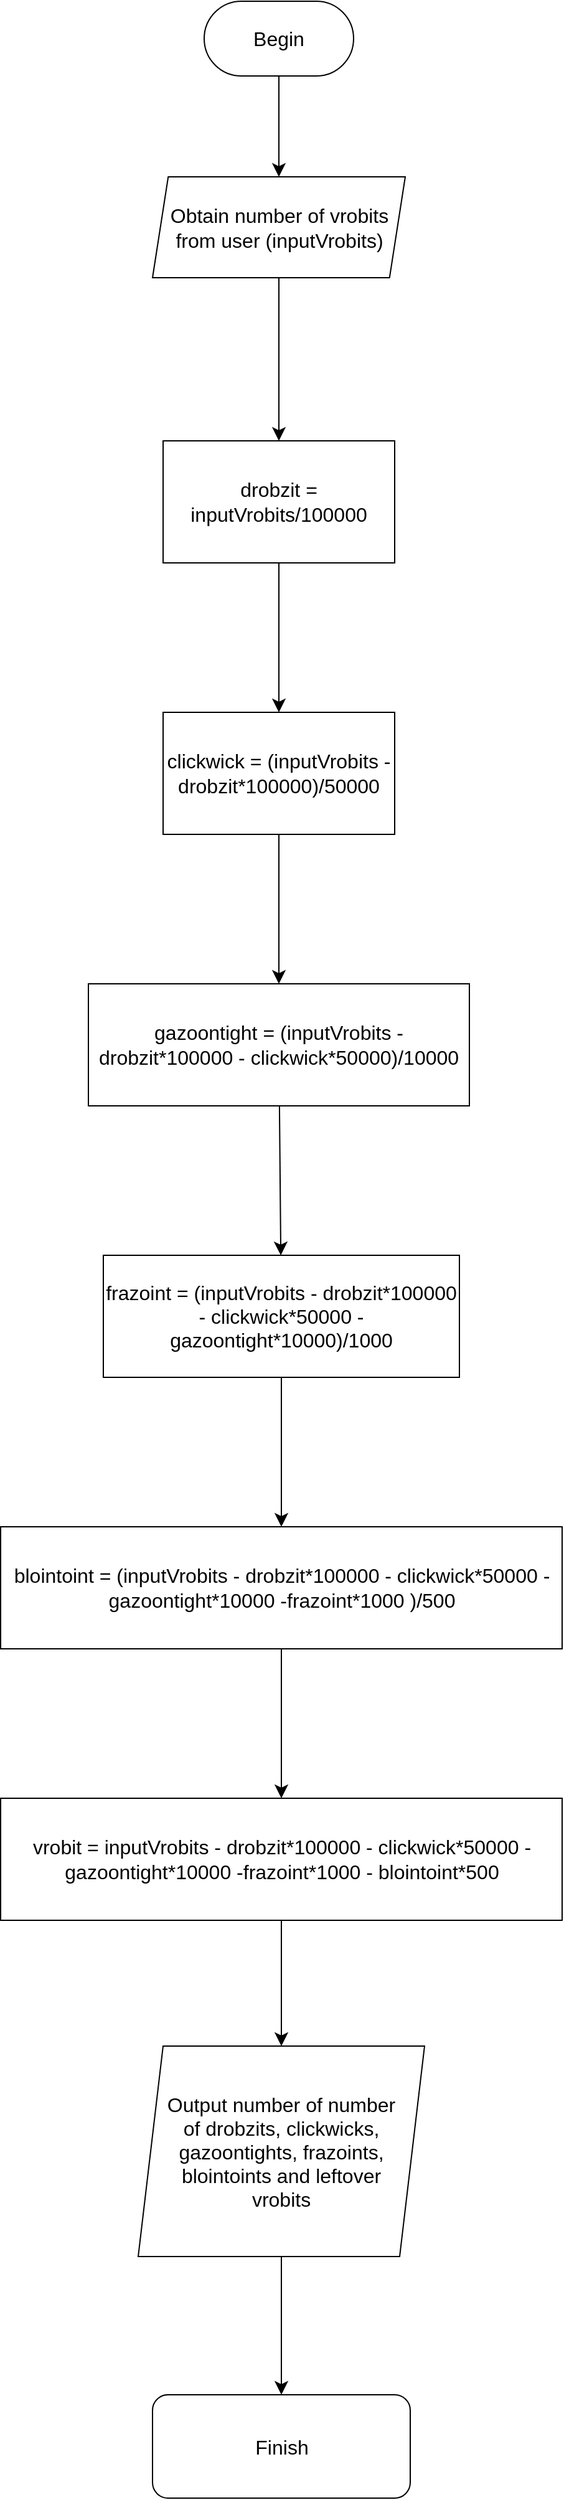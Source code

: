 <mxfile version="20.8.3" type="github">
  <diagram id="hhPXo_21CQ6GM49i9aAH" name="Page-1">
    <mxGraphModel dx="1173" dy="1267" grid="0" gridSize="10" guides="1" tooltips="1" connect="1" arrows="1" fold="1" page="0" pageScale="1" pageWidth="827" pageHeight="1169" math="0" shadow="0">
      <root>
        <mxCell id="0" />
        <mxCell id="1" parent="0" />
        <mxCell id="Lni63jejwht1ameaPv6V-1" value="Begin" style="rounded=1;whiteSpace=wrap;html=1;fontSize=16;arcSize=50;" vertex="1" parent="1">
          <mxGeometry x="84" y="-77" width="120" height="60" as="geometry" />
        </mxCell>
        <mxCell id="Lni63jejwht1ameaPv6V-5" value="" style="edgeStyle=none;curved=1;rounded=0;orthogonalLoop=1;jettySize=auto;html=1;fontSize=12;startSize=8;endSize=8;" edge="1" parent="1" source="Lni63jejwht1ameaPv6V-2" target="Lni63jejwht1ameaPv6V-4">
          <mxGeometry relative="1" as="geometry" />
        </mxCell>
        <mxCell id="Lni63jejwht1ameaPv6V-2" value="Obtain number of vrobits from user (inputVrobits)" style="shape=parallelogram;perimeter=parallelogramPerimeter;whiteSpace=wrap;html=1;fixedSize=1;fontSize=16;size=12.619;" vertex="1" parent="1">
          <mxGeometry x="42.5" y="64" width="203" height="81" as="geometry" />
        </mxCell>
        <mxCell id="Lni63jejwht1ameaPv6V-3" value="" style="endArrow=classic;html=1;rounded=0;fontSize=12;startSize=8;endSize=8;curved=1;exitX=0.5;exitY=1;exitDx=0;exitDy=0;" edge="1" parent="1" source="Lni63jejwht1ameaPv6V-1" target="Lni63jejwht1ameaPv6V-2">
          <mxGeometry width="50" height="50" relative="1" as="geometry">
            <mxPoint x="175" y="225" as="sourcePoint" />
            <mxPoint x="225" y="175" as="targetPoint" />
          </mxGeometry>
        </mxCell>
        <mxCell id="Lni63jejwht1ameaPv6V-7" value="" style="edgeStyle=none;curved=1;rounded=0;orthogonalLoop=1;jettySize=auto;html=1;fontSize=12;startSize=8;endSize=8;" edge="1" parent="1" source="Lni63jejwht1ameaPv6V-4" target="Lni63jejwht1ameaPv6V-6">
          <mxGeometry relative="1" as="geometry" />
        </mxCell>
        <mxCell id="Lni63jejwht1ameaPv6V-4" value="drobzit = inputVrobits/100000" style="whiteSpace=wrap;html=1;fontSize=16;" vertex="1" parent="1">
          <mxGeometry x="51" y="276" width="186" height="98" as="geometry" />
        </mxCell>
        <mxCell id="Lni63jejwht1ameaPv6V-9" value="" style="edgeStyle=none;curved=1;rounded=0;orthogonalLoop=1;jettySize=auto;html=1;fontSize=12;startSize=8;endSize=8;" edge="1" parent="1" source="Lni63jejwht1ameaPv6V-6" target="Lni63jejwht1ameaPv6V-8">
          <mxGeometry relative="1" as="geometry" />
        </mxCell>
        <mxCell id="Lni63jejwht1ameaPv6V-6" value="clickwick = (inputVrobits - drobzit*100000)/50000" style="whiteSpace=wrap;html=1;fontSize=16;" vertex="1" parent="1">
          <mxGeometry x="51" y="494" width="186" height="98" as="geometry" />
        </mxCell>
        <mxCell id="Lni63jejwht1ameaPv6V-12" value="" style="edgeStyle=none;curved=1;rounded=0;orthogonalLoop=1;jettySize=auto;html=1;fontSize=12;startSize=8;endSize=8;" edge="1" parent="1" source="Lni63jejwht1ameaPv6V-8" target="Lni63jejwht1ameaPv6V-11">
          <mxGeometry relative="1" as="geometry" />
        </mxCell>
        <mxCell id="Lni63jejwht1ameaPv6V-8" value="gazoontight = (inputVrobits - drobzit*100000 - clickwick*50000)/10000" style="whiteSpace=wrap;html=1;fontSize=16;" vertex="1" parent="1">
          <mxGeometry x="-9" y="712" width="306" height="98" as="geometry" />
        </mxCell>
        <mxCell id="Lni63jejwht1ameaPv6V-15" value="" style="edgeStyle=none;curved=1;rounded=0;orthogonalLoop=1;jettySize=auto;html=1;fontSize=12;startSize=8;endSize=8;" edge="1" parent="1" source="Lni63jejwht1ameaPv6V-11" target="Lni63jejwht1ameaPv6V-14">
          <mxGeometry relative="1" as="geometry" />
        </mxCell>
        <mxCell id="Lni63jejwht1ameaPv6V-11" value="frazoint = (inputVrobits - drobzit*100000 - clickwick*50000 - gazoontight*10000)/1000" style="whiteSpace=wrap;html=1;fontSize=16;" vertex="1" parent="1">
          <mxGeometry x="3" y="930" width="286" height="98" as="geometry" />
        </mxCell>
        <mxCell id="Lni63jejwht1ameaPv6V-17" value="" style="edgeStyle=none;curved=1;rounded=0;orthogonalLoop=1;jettySize=auto;html=1;fontSize=12;startSize=8;endSize=8;" edge="1" parent="1" source="Lni63jejwht1ameaPv6V-14" target="Lni63jejwht1ameaPv6V-16">
          <mxGeometry relative="1" as="geometry" />
        </mxCell>
        <mxCell id="Lni63jejwht1ameaPv6V-14" value="blointoint = (inputVrobits - drobzit*100000 - clickwick*50000 - gazoontight*10000 -frazoint*1000 )/500" style="whiteSpace=wrap;html=1;fontSize=16;" vertex="1" parent="1">
          <mxGeometry x="-79.5" y="1148" width="451" height="98" as="geometry" />
        </mxCell>
        <mxCell id="Lni63jejwht1ameaPv6V-19" value="" style="edgeStyle=none;curved=1;rounded=0;orthogonalLoop=1;jettySize=auto;html=1;fontSize=12;startSize=8;endSize=8;" edge="1" parent="1" source="Lni63jejwht1ameaPv6V-16" target="Lni63jejwht1ameaPv6V-18">
          <mxGeometry relative="1" as="geometry" />
        </mxCell>
        <mxCell id="Lni63jejwht1ameaPv6V-16" value="vrobit = inputVrobits - drobzit*100000 - clickwick*50000 - gazoontight*10000 -frazoint*1000 - blointoint*500" style="whiteSpace=wrap;html=1;fontSize=16;" vertex="1" parent="1">
          <mxGeometry x="-79.5" y="1366" width="451" height="98" as="geometry" />
        </mxCell>
        <mxCell id="Lni63jejwht1ameaPv6V-18" value="Output number of number&lt;br/&gt;of drobzits, clickwicks,&lt;br/&gt;gazoontights, frazoints,&lt;br/&gt;blointoints and leftover&lt;br/&gt;vrobits" style="shape=parallelogram;perimeter=parallelogramPerimeter;whiteSpace=wrap;html=1;fixedSize=1;fontSize=16;" vertex="1" parent="1">
          <mxGeometry x="31" y="1565" width="230" height="169" as="geometry" />
        </mxCell>
        <mxCell id="Lni63jejwht1ameaPv6V-22" value="Finish" style="rounded=1;whiteSpace=wrap;html=1;fontSize=16;" vertex="1" parent="1">
          <mxGeometry x="42.5" y="1845" width="207" height="83" as="geometry" />
        </mxCell>
        <mxCell id="Lni63jejwht1ameaPv6V-23" value="" style="endArrow=classic;html=1;rounded=0;fontSize=12;startSize=8;endSize=8;curved=1;exitX=0.5;exitY=1;exitDx=0;exitDy=0;" edge="1" parent="1" source="Lni63jejwht1ameaPv6V-18" target="Lni63jejwht1ameaPv6V-22">
          <mxGeometry width="50" height="50" relative="1" as="geometry">
            <mxPoint x="4" y="1597" as="sourcePoint" />
            <mxPoint x="54" y="1547" as="targetPoint" />
          </mxGeometry>
        </mxCell>
      </root>
    </mxGraphModel>
  </diagram>
</mxfile>
